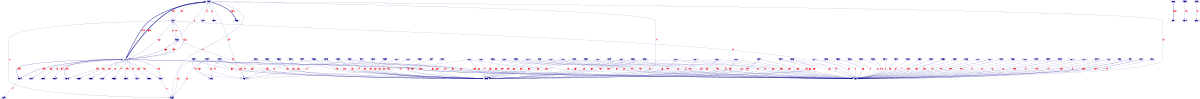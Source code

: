 // Ethernet Conversations circo engine
digraph {
	graph [nodesep=1 ranksep=3 size="8!"]
	"33.33.ff.00.00.01" [label=MAC1 color=darkblue fontcolor=darkblue]
	"8c.dc.d4.9a.d4.60" [label=MAC2 color=darkblue fontcolor=darkblue]
	"00.23.7d.00.15.c8" [label=MAC3 color=darkblue fontcolor=darkblue]
	"68.b5.99.b1.75.94" [label=MAC4 color=darkblue fontcolor=darkblue]
	"00.50.56.a3.66.8e" [label=MAC5 color=darkblue fontcolor=darkblue]
	"80.c1.6e.7a.b1.30" [label=MAC6 color=darkblue fontcolor=darkblue]
	"01.14.c2.44.1e.cc" [label=MAC7 color=darkblue fontcolor=darkblue]
	"d8.9d.67.1c.5d.fc" [label=MAC8 color=darkblue fontcolor=darkblue]
	"e8.39.35.eb.59.02" [label=MAC9 color=darkblue fontcolor=darkblue]
	"d8.9d.67.1c.f1.3c" [label=MAC10 color=darkblue fontcolor=darkblue]
	"3c.4a.92.75.0c.5a" [label=MAC11 color=darkblue fontcolor=darkblue]
	"33.33.ff.25.30.41" [label=MAC12 color=darkblue fontcolor=darkblue]
	"00.1f.29.ed.3d.2c" [label=MAC13 color=darkblue fontcolor=darkblue]
	"dc.4a.3e.d7.ac.ac" [label=MAC14 color=darkblue fontcolor=darkblue]
	"33.33.ff.a7.b6.5c" [label=MAC15 color=darkblue fontcolor=darkblue]
	"2c.44.fd.7b.7c.a4" [label=MAC16 color=darkblue fontcolor=darkblue]
	"33.33.ff.25.30.38" [label=MAC17 color=darkblue fontcolor=darkblue]
	"33.33.ff.e0.ce.61" [label=MAC18 color=darkblue fontcolor=darkblue]
	"09.00.09.00.00.67" [label=MAC19 color=darkblue fontcolor=darkblue]
	"d8.9d.67.1c.5f.24" [label=MAC20 color=darkblue fontcolor=darkblue]
	"68.b5.99.6e.6f.3c" [label=MAC21 color=darkblue fontcolor=darkblue]
	"00.50.56.b1.13.e0" [label=MAC22 color=darkblue fontcolor=darkblue]
	"e4.11.5b.b7.06.f8" [label=MAC23 color=darkblue fontcolor=darkblue]
	"3c.d9.2b.0b.4c.20" [label=MAC24 color=darkblue fontcolor=darkblue]
	"00.0c.29.9b.63.56" [label=MAC25 color=darkblue fontcolor=darkblue]
	"00.0c.29.0b.a9.1b" [label=MAC26 color=darkblue fontcolor=darkblue]
	"00.50.56.a6.02.d2" [label=MAC27 color=darkblue fontcolor=darkblue]
	"3c.d9.2b.0c.43.66" [label=MAC28 color=darkblue fontcolor=darkblue]
	"33.33.ff.b9.5b.2c" [label=MAC29 color=darkblue fontcolor=darkblue]
	"33.33.ff.f3.05.e8" [label=MAC30 color=darkblue fontcolor=darkblue]
	"e4.11.5b.b7.07.00" [label=MAC31 color=darkblue fontcolor=darkblue]
	"28.92.4a.37.39.58" [label=MAC32 color=darkblue fontcolor=darkblue]
	"d8.9d.67.1c.7c.dc" [label=MAC33 color=darkblue fontcolor=darkblue]
	"38.ea.a7.aa.7f.fe" [label=MAC34 color=darkblue fontcolor=darkblue]
	"d4.85.64.5d.40.30" [label=MAC35 color=darkblue fontcolor=darkblue]
	"d8.9d.67.1c.9a.b0" [label=MAC36 color=darkblue fontcolor=darkblue]
	"3c.4a.92.74.de.ec" [label=MAC37 color=darkblue fontcolor=darkblue]
	"d4.85.64.5d.5d.40" [label=MAC38 color=darkblue fontcolor=darkblue]
	"d8.9d.67.1b.2b.f8" [label=MAC39 color=darkblue fontcolor=darkblue]
	"d4.85.64.5d.4d.f0" [label=MAC40 color=darkblue fontcolor=darkblue]
	"68.b5.99.6e.6f.44" [label=MAC41 color=darkblue fontcolor=darkblue]
	"c8.cb.b8.c8.b8.f8" [label=MAC42 color=darkblue fontcolor=darkblue]
	"00.50.56.a3.41.a3" [label=MAC43 color=darkblue fontcolor=darkblue]
	"33.33.00.01.00.03" [label=MAC44 color=darkblue fontcolor=darkblue]
	"d8.9d.67.1c.04.c0" [label=MAC45 color=darkblue fontcolor=darkblue]
	"30.8d.99.aa.9c.67" [label=MAC46 color=darkblue fontcolor=darkblue]
	"00.24.81.05.a8.6e" [label=MAC47 color=darkblue fontcolor=darkblue]
	"00.14.38.7f.04.84" [label=MAC48 color=darkblue fontcolor=darkblue]
	"00.e0.4c.68.04.2f" [label=MAC49 color=darkblue fontcolor=darkblue]
	"a0.b3.cc.1c.d4.60" [label=MAC50 color=darkblue fontcolor=darkblue]
	"e4.11.5b.a9.7e.94" [label=MAC51 color=darkblue fontcolor=darkblue]
	"33.33.ff.55.9f.20" [label=MAC52 color=darkblue fontcolor=darkblue]
	"00.50.56.b8.6c.c3" [label=MAC53 color=darkblue fontcolor=darkblue]
	"00.05.1e.03.c8.9c" [label=MAC54 color=darkblue fontcolor=darkblue]
	"00.23.47.3a.4a.80" [label=MAC55 color=darkblue fontcolor=darkblue]
	"00.50.56.a6.04.d8" [label=MAC56 color=darkblue fontcolor=darkblue]
	"33.33.00.00.00.0c" [label=MAC57 color=darkblue fontcolor=darkblue]
	"3c.d9.2b.0c.58.10" [label=MAC58 color=darkblue fontcolor=darkblue]
	"c8.cb.b8.cc.d2.2a" [label=MAC59 color=darkblue fontcolor=darkblue]
	"33.33.00.00.00.16" [label=MAC60 color=darkblue fontcolor=darkblue]
	"3c.d9.2b.09.8e.c6" [label=MAC61 color=darkblue fontcolor=darkblue]
	"33.33.00.00.00.01" [label=MAC62 color=darkblue fontcolor=darkblue]
	"d8.d3.85.f9.c8.f8" [label=MAC63 color=darkblue fontcolor=darkblue]
	"3c.d9.2b.0b.c1.02" [label=MAC64 color=darkblue fontcolor=darkblue]
	"33.33.ff.55.54.c3" [label=MAC65 color=darkblue fontcolor=darkblue]
	"00.23.7d.00.15.c9" [label=MAC66 color=darkblue fontcolor=darkblue]
	"3c.d9.2b.0b.c1.0a" [label=MAC67 color=darkblue fontcolor=darkblue]
	"3c.d9.2b.0b.4c.18" [label=MAC68 color=darkblue fontcolor=darkblue]
	"33.33.ff.42.aa.98" [label=MAC69 color=darkblue fontcolor=darkblue]
	"a0.1d.48.b9.5b.2c" [label=MAC70 color=darkblue fontcolor=darkblue]
	"00.18.fe.35.22.0d" [label=MAC71 color=darkblue fontcolor=darkblue]
	"3c.d9.2b.0b.dc.5a" [label=MAC72 color=darkblue fontcolor=darkblue]
	"00.19.bb.cb.24.74" [label=MAC73 color=darkblue fontcolor=darkblue]
	"00.50.56.b1.03.00" [label=MAC74 color=darkblue fontcolor=darkblue]
	"00.05.1e.03.c8.9a" [label=MAC75 color=darkblue fontcolor=darkblue]
	"3c.d9.2b.0c.43.6e" [label=MAC76 color=darkblue fontcolor=darkblue]
	"33.33.ff.9b.63.56" [label=MAC77 color=darkblue fontcolor=darkblue]
	"9c.97.26.25.30.38" [label=MAC78 color=darkblue fontcolor=darkblue]
	"d8.9d.67.1c.8d.84" [label=MAC79 color=darkblue fontcolor=darkblue]
	"40.a8.f0.23.77.f5" [label=MAC80 color=darkblue fontcolor=darkblue]
	"33.33.00.00.00.02" [label=MAC81 color=darkblue fontcolor=darkblue]
	"38.ea.a7.aa.80.6a" [label=MAC82 color=darkblue fontcolor=darkblue]
	"00.80.66.06.ab.29" [label=MAC83 color=darkblue fontcolor=darkblue]
	"94.57.a5.c4.5c.29" [label=MAC84 color=darkblue fontcolor=darkblue]
	"3c.d9.2b.09.8e.be" [label=MAC85 color=darkblue fontcolor=darkblue]
	"3c.4a.92.75.b5.ec" [label=MAC86 color=darkblue fontcolor=darkblue]
	"33.33.ff.49.23.b6" [label=MAC87 color=darkblue fontcolor=darkblue]
	"00.15.60.aa.fb.2e" [label=MAC88 color=darkblue fontcolor=darkblue]
	"08.00.27.cb.e1.64" [label=MAC89 color=darkblue fontcolor=darkblue]
	"00.17.08.5c.77.ad" [label=MAC90 color=darkblue fontcolor=darkblue]
	"00.50.56.bb.25.c2" [label=MAC91 color=darkblue fontcolor=darkblue]
	"ff.ff.ff.ff.ff.ff" [label=MAC92 color=darkblue fontcolor=darkblue]
	"00.50.56.b1.02.ff" [label=MAC93 color=darkblue fontcolor=darkblue]
	"d4.85.64.5d.80.d8" [label=MAC94 color=darkblue fontcolor=darkblue]
	"00.50.56.97.75.44" [label=MAC95 color=darkblue fontcolor=darkblue]
	"3c.d9.2b.0c.58.18" [label=MAC96 color=darkblue fontcolor=darkblue]
	"3c.d9.2b.0b.dc.62" [label=MAC97 color=darkblue fontcolor=darkblue]
	"33.33.00.01.00.02" [label=MAC98 color=darkblue fontcolor=darkblue]
	"33.33.00.00.00.fb" [label=MAC99 color=darkblue fontcolor=darkblue]
	"00.26.55.21.34.58" [label=MAC100 color=darkblue fontcolor=darkblue]
	"3c.d9.2b.0b.c0.c6" [label=MAC101 color=darkblue fontcolor=darkblue]
	"00.50.56.b1.13.e2" [label=MAC102 color=darkblue fontcolor=darkblue]
	"f0.1f.af.49.23.b6" [label=MAC103 color=darkblue fontcolor=darkblue]
	"80.c1.6e.7a.80.60" [label=MAC104 color=darkblue fontcolor=darkblue]
	"3c.d9.2b.0b.c0.ce" [label=MAC105 color=darkblue fontcolor=darkblue]
	"00.14.38.7f.04.84" -> "ff.ff.ff.ff.ff.ff" [label=384 color=darkblue fontcolor=red labeldistance=0 penwidth=1.0162429677255616]
	"9c.97.26.25.30.38" -> "33.33.ff.42.aa.98" [label=3096 color=darkblue fontcolor=red labeldistance=0 penwidth=1.1309589272873397]
	"f0.1f.af.49.23.b6" -> "9c.97.26.25.30.38" [label=24860 color=darkblue fontcolor=red labeldistance=0 penwidth=2.0515629626496343]
	"3c.d9.2b.0b.c1.0a" -> "33.33.00.01.00.02" [label=1463 color=darkblue fontcolor=red labeldistance=0 penwidth=1.0618840150585847]
	"9c.97.26.25.30.38" -> "33.33.ff.b9.5b.2c" [label=6364 color=darkblue fontcolor=red labeldistance=0 penwidth=1.2691933505350874]
	"00.50.56.b1.03.00" -> "ff.ff.ff.ff.ff.ff" [label=1152 color=darkblue fontcolor=red labeldistance=0 penwidth=1.0487289031766847]
	"d4.85.64.5d.5d.40" -> "ff.ff.ff.ff.ff.ff" [label=64 color=darkblue fontcolor=red labeldistance=0 penwidth=1.0027071612875935]
	"d8.9d.67.1c.7c.dc" -> "33.33.00.01.00.02" [label=3276 color=darkblue fontcolor=red labeldistance=0 penwidth=1.1385728184086967]
	"d8.9d.67.1b.2b.f8" -> "33.33.00.00.00.16" [label=564 color=darkblue fontcolor=red labeldistance=0 penwidth=1.0238568588469186]
	"00.0c.29.9b.63.56" -> "33.33.00.01.00.02" [label=312 color=darkblue fontcolor=red labeldistance=0 penwidth=1.0131974112770188]
	"3c.4a.92.75.b5.ec" -> "ff.ff.ff.ff.ff.ff" [label=320 color=darkblue fontcolor=red labeldistance=0 penwidth=1.013535806437968]
	"3c.4a.92.74.de.ec" -> "ff.ff.ff.ff.ff.ff" [label=18240 color=darkblue fontcolor=red labeldistance=0 penwidth=1.7715409669641724]
	"9c.97.26.25.30.38" -> "00.0c.29.9b.63.56" [label=4329 color=darkblue fontcolor=red labeldistance=0 penwidth=1.183114081468635]
	"00.23.47.3a.4a.80" -> "09.00.09.00.00.67" [label=2486 color=darkblue fontcolor=red labeldistance=0 penwidth=1.1051562962649635]
	"00.0c.29.9b.63.56" -> "a0.1d.48.b9.5b.2c" [label=180 color=darkblue fontcolor=red labeldistance=0 penwidth=1.007613891121357]
	"3c.d9.2b.0b.4c.18" -> "33.33.00.01.00.02" [label=3381 color=darkblue fontcolor=red labeldistance=0 penwidth=1.143014254896155]
	"08.00.27.cb.e1.64" -> "33.33.00.01.00.03" [label=540 color=darkblue fontcolor=red labeldistance=0 penwidth=1.0228416733640708]
	"3c.d9.2b.09.8e.be" -> "33.33.00.01.00.02" [label=3381 color=darkblue fontcolor=red labeldistance=0 penwidth=1.143014254896155]
	"d4.85.64.5d.4d.f0" -> "ff.ff.ff.ff.ff.ff" [label=128 color=darkblue fontcolor=red labeldistance=0 penwidth=1.0054143225751873]
	"a0.b3.cc.1c.d4.60" -> "ff.ff.ff.ff.ff.ff" [label=64 color=darkblue fontcolor=red labeldistance=0 penwidth=1.0027071612875935]
	"d8.9d.67.1b.2b.f8" -> "33.33.00.01.00.02" [label=3864 color=darkblue fontcolor=red labeldistance=0 penwidth=1.1634448627384628]
	"d8.9d.67.1c.f1.3c" -> "ff.ff.ff.ff.ff.ff" [label=2752 color=darkblue fontcolor=red labeldistance=0 penwidth=1.1164079353665242]
	"38.ea.a7.aa.7f.fe" -> "33.33.00.01.00.02" [label=1441 color=darkblue fontcolor=red labeldistance=0 penwidth=1.0609534283659743]
	"3c.4a.92.74.de.ec" -> "33.33.00.01.00.03" [label=364 color=darkblue fontcolor=red labeldistance=0 penwidth=1.0153969798231886]
	"00.19.bb.cb.24.74" -> "33.33.00.01.00.02" [label=3234 color=darkblue fontcolor=red labeldistance=0 penwidth=1.1367962438137136]
	"9c.97.26.25.30.38" -> "33.33.ff.25.30.41" [label=6364 color=darkblue fontcolor=red labeldistance=0 penwidth=1.2691933505350874]
	"30.8d.99.aa.9c.67" -> "ff.ff.ff.ff.ff.ff" [label=64 color=darkblue fontcolor=red labeldistance=0 penwidth=1.0027071612875935]
	"00.19.bb.cb.24.74" -> "33.33.ff.a7.b6.5c" [label=270 color=darkblue fontcolor=red labeldistance=0 penwidth=1.0114208366820354]
	"38.ea.a7.aa.80.6a" -> "33.33.00.01.00.02" [label=1441 color=darkblue fontcolor=red labeldistance=0 penwidth=1.0609534283659743]
	"d8.9d.67.1c.f1.3c" -> "33.33.00.01.00.02" [label=3234 color=darkblue fontcolor=red labeldistance=0 penwidth=1.1367962438137136]
	"68.b5.99.6e.6f.3c" -> "33.33.00.01.00.02" [label=3381 color=darkblue fontcolor=red labeldistance=0 penwidth=1.143014254896155]
	"9c.97.26.25.30.38" -> "33.33.ff.55.9f.20" [label=3182 color=darkblue fontcolor=red labeldistance=0 penwidth=1.1345966752675436]
	"8c.dc.d4.9a.d4.60" -> "ff.ff.ff.ff.ff.ff" [label=15840 color=darkblue fontcolor=red labeldistance=0 penwidth=1.6700224186794128]
	"00.e0.4c.68.04.2f" -> "33.33.00.00.00.fb" [label=137 color=darkblue fontcolor=red labeldistance=0 penwidth=1.005795017131255]
	"40.a8.f0.23.77.f5" -> "ff.ff.ff.ff.ff.ff" [label=192 color=darkblue fontcolor=red labeldistance=0 penwidth=1.0081214838627808]
	"d8.9d.67.1b.2b.f8" -> "33.33.00.01.00.03" [label=198 color=darkblue fontcolor=red labeldistance=0 penwidth=1.0083752802334927]
	"d4.85.64.5d.80.d8" -> "ff.ff.ff.ff.ff.ff" [label=128 color=darkblue fontcolor=red labeldistance=0 penwidth=1.0054143225751873]
	"d8.9d.67.1c.5f.24" -> "33.33.00.01.00.02" [label=3255 color=darkblue fontcolor=red labeldistance=0 penwidth=1.1376845311112052]
	"3c.d9.2b.0b.c1.02" -> "33.33.00.01.00.02" [label=3381 color=darkblue fontcolor=red labeldistance=0 penwidth=1.143014254896155]
	"9c.97.26.25.30.38" -> "33.33.ff.49.23.b6" [label=6364 color=darkblue fontcolor=red labeldistance=0 penwidth=1.2691933505350874]
	"2c.44.fd.7b.7c.a4" -> "ff.ff.ff.ff.ff.ff" [label=128 color=darkblue fontcolor=red labeldistance=0 penwidth=1.0054143225751873]
	"00.50.56.a3.41.a3" -> "ff.ff.ff.ff.ff.ff" [label=3776 color=darkblue fontcolor=red labeldistance=0 penwidth=1.1597225159680216]
	"d8.9d.67.1b.2b.f8" -> "ff.ff.ff.ff.ff.ff" [label=256 color=darkblue fontcolor=red labeldistance=0 penwidth=1.0108286451503743]
	"d4.85.64.5d.40.30" -> "ff.ff.ff.ff.ff.ff" [label=9856 color=darkblue fontcolor=red labeldistance=0 penwidth=1.4169028382894124]
	"80.c1.6e.7a.80.60" -> "ff.ff.ff.ff.ff.ff" [label=704 color=darkblue fontcolor=red labeldistance=0 penwidth=1.0297787741635294]
	"80.c1.6e.7a.b1.30" -> "ff.ff.ff.ff.ff.ff" [label=192 color=darkblue fontcolor=red labeldistance=0 penwidth=1.0081214838627808]
	"9c.97.26.25.30.38" -> "a0.1d.48.b9.5b.2c" [label=3822 color=darkblue fontcolor=red labeldistance=0 penwidth=1.1616682881434794]
	"9c.97.26.25.30.38" -> "08.00.27.cb.e1.64" [label=165487 color=darkblue fontcolor=red labeldistance=0 penwidth=8.0]
	"08.00.27.cb.e1.64" -> "a0.1d.48.b9.5b.2c" [label=1380 color=darkblue fontcolor=red labeldistance=0 penwidth=1.0583731652637367]
	"d8.d3.85.f9.c8.f8" -> "ff.ff.ff.ff.ff.ff" [label=640 color=darkblue fontcolor=red labeldistance=0 penwidth=1.0270716128759358]
	"9c.97.26.25.30.38" -> "ff.ff.ff.ff.ff.ff" [label=48600 color=darkblue fontcolor=red labeldistance=0 penwidth=3.0557506027663806]
	"3c.4a.92.75.b5.ec" -> "33.33.00.01.00.02" [label=3381 color=darkblue fontcolor=red labeldistance=0 penwidth=1.143014254896155]
	"3c.d9.2b.0b.4c.18" -> "ff.ff.ff.ff.ff.ff" [label=2624 color=darkblue fontcolor=red labeldistance=0 penwidth=1.1109936127913371]
	"3c.d9.2b.0c.58.10" -> "ff.ff.ff.ff.ff.ff" [label=192 color=darkblue fontcolor=red labeldistance=0 penwidth=1.0081214838627808]
	"68.b5.99.6e.6f.44" -> "33.33.00.01.00.02" [label=1463 color=darkblue fontcolor=red labeldistance=0 penwidth=1.0618840150585847]
	"a0.1d.48.b9.5b.2c" -> "9c.97.26.25.30.38" [label=16468 color=darkblue fontcolor=red labeldistance=0 penwidth=1.6965864388139251]
	"dc.4a.3e.d7.ac.ac" -> "9c.97.26.25.30.38" [label=10764 color=darkblue fontcolor=red labeldistance=0 penwidth=1.4553106890571466]
	"3c.d9.2b.0c.58.10" -> "33.33.00.01.00.02" [label=3381 color=darkblue fontcolor=red labeldistance=0 penwidth=1.143014254896155]
	"94.57.a5.c4.5c.29" -> "ff.ff.ff.ff.ff.ff" [label=64 color=darkblue fontcolor=red labeldistance=0 penwidth=1.0027071612875935]
	"00.05.1e.03.c8.9a" -> "ff.ff.ff.ff.ff.ff" [label=10176 color=darkblue fontcolor=red labeldistance=0 penwidth=1.4304386447273805]
	"9c.97.26.25.30.38" -> "33.33.ff.9b.63.56" [label=6450 color=darkblue fontcolor=red labeldistance=0 penwidth=1.2728310985152913]
	"d8.9d.67.1c.5f.24" -> "ff.ff.ff.ff.ff.ff" [label=64 color=darkblue fontcolor=red labeldistance=0 penwidth=1.0027071612875935]
	"e4.11.5b.b7.06.f8" -> "33.33.00.01.00.03" [label=180 color=darkblue fontcolor=red labeldistance=0 penwidth=1.007613891121357]
	"00.17.08.5c.77.ad" -> "ff.ff.ff.ff.ff.ff" [label=128 color=darkblue fontcolor=red labeldistance=0 penwidth=1.0054143225751873]
	"08.00.27.cb.e1.64" -> "33.33.ff.00.00.01" [label=344 color=darkblue fontcolor=red labeldistance=0 penwidth=1.0145509919208155]
	"00.50.56.b1.02.ff" -> "ff.ff.ff.ff.ff.ff" [label=2048 color=darkblue fontcolor=red labeldistance=0 penwidth=1.0866291612029948]
	"a0.1d.48.b9.5b.2c" -> "ff.ff.ff.ff.ff.ff" [label=240 color=darkblue fontcolor=red labeldistance=0 penwidth=1.010151854828476]
	"00.50.56.b1.02.ff" -> "33.33.00.01.00.02" [label=3507 color=darkblue fontcolor=red labeldistance=0 penwidth=1.148343978681105]
	"00.0c.29.0b.a9.1b" -> "ff.ff.ff.ff.ff.ff" [label=3328 color=darkblue fontcolor=red labeldistance=0 penwidth=1.1407723869548665]
	"00.50.56.b1.13.e2" -> "33.33.00.01.00.02" [label=3507 color=darkblue fontcolor=red labeldistance=0 penwidth=1.148343978681105]
	"00.50.56.bb.25.c2" -> "33.33.00.00.00.16" [label=376 color=darkblue fontcolor=red labeldistance=0 penwidth=1.0159045725646123]
	"a0.1d.48.b9.5b.2c" -> "00.0c.29.9b.63.56" [label=60 color=darkblue fontcolor=red labeldistance=0 penwidth=1.002537963707119]
	"00.50.56.97.75.44" -> "ff.ff.ff.ff.ff.ff" [label=16960 color=darkblue fontcolor=red labeldistance=0 penwidth=1.7173977412123007]
	"00.18.fe.35.22.0d" -> "ff.ff.ff.ff.ff.ff" [label=1792 color=darkblue fontcolor=red labeldistance=0 penwidth=1.0758005160526205]
	"9c.97.26.25.30.38" -> "f0.1f.af.49.23.b6" [label=3426 color=darkblue fontcolor=red labeldistance=0 penwidth=1.1449177276764941]
	"08.00.27.cb.e1.64" -> "ff.ff.ff.ff.ff.ff" [label=480 color=darkblue fontcolor=red labeldistance=0 penwidth=1.0203037096569518]
	"68.b5.99.b1.75.94" -> "ff.ff.ff.ff.ff.ff" [label=25024 color=darkblue fontcolor=red labeldistance=0 penwidth=2.0585000634490926]
	"40.a8.f0.23.77.f5" -> "33.33.00.01.00.02" [label=3381 color=darkblue fontcolor=red labeldistance=0 penwidth=1.143014254896155]
	"3c.d9.2b.09.8e.be" -> "ff.ff.ff.ff.ff.ff" [label=192 color=darkblue fontcolor=red labeldistance=0 penwidth=1.0081214838627808]
	"00.23.7d.00.15.c8" -> "ff.ff.ff.ff.ff.ff" [label=64 color=darkblue fontcolor=red labeldistance=0 penwidth=1.0027071612875935]
	"00.50.56.b1.13.e2" -> "ff.ff.ff.ff.ff.ff" [label=1984 color=darkblue fontcolor=red labeldistance=0 penwidth=1.0839219999154013]
	"00.80.66.06.ab.29" -> "33.33.00.00.00.02" [label=132 color=darkblue fontcolor=red labeldistance=0 penwidth=1.0055835201556618]
	"08.00.27.cb.e1.64" -> "33.33.00.00.00.0c" [label=108373 color=darkblue fontcolor=red labeldistance=0 penwidth=5.584112347193435]
	"3c.d9.2b.0b.dc.62" -> "33.33.00.01.00.02" [label=1463 color=darkblue fontcolor=red labeldistance=0 penwidth=1.0618840150585847]
	"00.50.56.a6.02.d2" -> "ff.ff.ff.ff.ff.ff" [label=5056 color=darkblue fontcolor=red labeldistance=0 penwidth=1.2138657417198935]
	"9c.97.26.25.30.38" -> "00.e0.4c.68.04.2f" [label=25495 color=darkblue fontcolor=red labeldistance=0 penwidth=2.0784230785499767]
	"40.a8.f0.23.77.f5" -> "33.33.00.01.00.03" [label=180 color=darkblue fontcolor=red labeldistance=0 penwidth=1.007613891121357]
	"d8.9d.67.1c.9a.b0" -> "33.33.00.01.00.02" [label=3381 color=darkblue fontcolor=red labeldistance=0 penwidth=1.143014254896155]
	"3c.d9.2b.0b.4c.20" -> "33.33.00.01.00.02" [label=1463 color=darkblue fontcolor=red labeldistance=0 penwidth=1.0618840150585847]
	"e4.11.5b.b7.06.f8" -> "ff.ff.ff.ff.ff.ff" [label=896 color=darkblue fontcolor=red labeldistance=0 penwidth=1.0379002580263101]
	"d8.9d.67.1c.7c.dc" -> "33.33.00.01.00.03" [label=180 color=darkblue fontcolor=red labeldistance=0 penwidth=1.007613891121357]
	"3c.d9.2b.0b.c0.ce" -> "33.33.00.01.00.02" [label=1463 color=darkblue fontcolor=red labeldistance=0 penwidth=1.0618840150585847]
	"d8.9d.67.1c.9a.b0" -> "ff.ff.ff.ff.ff.ff" [label=384 color=darkblue fontcolor=red labeldistance=0 penwidth=1.0162429677255616]
	"a0.1d.48.b9.5b.2c" -> "33.33.00.00.00.16" [label=780 color=darkblue fontcolor=red labeldistance=0 penwidth=1.0329935281925469]
	"dc.4a.3e.d7.ac.ac" -> "33.33.00.00.00.16" [label=780 color=darkblue fontcolor=red labeldistance=0 penwidth=1.0329935281925469]
	"08.00.27.cb.e1.64" -> "9c.97.26.25.30.38" [label=101400 color=darkblue fontcolor=red labeldistance=0 penwidth=5.28915866503109]
	"00.50.56.a6.02.d2" -> "33.33.00.01.00.02" [label=3318 color=darkblue fontcolor=red labeldistance=0 penwidth=1.14034939300368]
	"08.00.27.cb.e1.64" -> "33.33.00.00.00.16" [label=810 color=darkblue fontcolor=red labeldistance=0 penwidth=1.0342625100461063]
	"00.50.56.bb.25.c2" -> "33.33.00.01.00.03" [label=546 color=darkblue fontcolor=red labeldistance=0 penwidth=1.0230954697347827]
	"00.1f.29.ed.3d.2c" -> "ff.ff.ff.ff.ff.ff" [label=64 color=darkblue fontcolor=red labeldistance=0 penwidth=1.0027071612875935]
	"d8.9d.67.1c.5d.fc" -> "33.33.00.01.00.02" [label=3381 color=darkblue fontcolor=red labeldistance=0 penwidth=1.143014254896155]
	"00.50.56.b8.6c.c3" -> "ff.ff.ff.ff.ff.ff" [label=17856 color=darkblue fontcolor=red labeldistance=0 penwidth=1.7552979992386109]
	"d8.9d.67.1c.7c.dc" -> "ff.ff.ff.ff.ff.ff" [label=1280 color=darkblue fontcolor=red labeldistance=0 penwidth=1.0541432257518717]
	"3c.d9.2b.0b.dc.5a" -> "ff.ff.ff.ff.ff.ff" [label=16000 color=darkblue fontcolor=red labeldistance=0 penwidth=1.6767903218983968]
	"3c.d9.2b.0b.c1.02" -> "ff.ff.ff.ff.ff.ff" [label=1600 color=darkblue fontcolor=red labeldistance=0 penwidth=1.0676790321898397]
	"9c.97.26.25.30.38" -> "dc.4a.3e.d7.ac.ac" [label=4810 color=darkblue fontcolor=red labeldistance=0 penwidth=1.2034600905207056]
	"00.15.60.aa.fb.2e" -> "ff.ff.ff.ff.ff.ff" [label=128 color=darkblue fontcolor=red labeldistance=0 penwidth=1.0054143225751873]
	"e8.39.35.eb.59.02" -> "33.33.00.01.00.02" [label=1330 color=darkblue fontcolor=red labeldistance=0 penwidth=1.0562581955078043]
	"c8.cb.b8.cc.d2.2a" -> "33.33.00.01.00.02" [label=1463 color=darkblue fontcolor=red labeldistance=0 penwidth=1.0618840150585847]
	"3c.d9.2b.09.8e.c6" -> "33.33.00.01.00.02" [label=1330 color=darkblue fontcolor=red labeldistance=0 penwidth=1.0562581955078043]
	"3c.4a.92.75.0c.5a" -> "ff.ff.ff.ff.ff.ff" [label=9664 color=darkblue fontcolor=red labeldistance=0 penwidth=1.4087813544266317]
	"3c.d9.2b.0c.58.18" -> "33.33.00.01.00.02" [label=1596 color=darkblue fontcolor=red labeldistance=0 penwidth=1.067509834609365]
	"e4.11.5b.b7.07.00" -> "33.33.00.01.00.02" [label=1463 color=darkblue fontcolor=red labeldistance=0 penwidth=1.0618840150585847]
	"00.e0.4c.68.04.2f" -> "9c.97.26.25.30.38" [label=24337 color=darkblue fontcolor=red labeldistance=0 penwidth=2.0294403790025806]
	"00.50.56.a3.66.8e" -> "ff.ff.ff.ff.ff.ff" [label=21504 color=darkblue fontcolor=red labeldistance=0 penwidth=1.9096061926314454]
	"3c.d9.2b.0c.43.66" -> "33.33.00.01.00.02" [label=3381 color=darkblue fontcolor=red labeldistance=0 penwidth=1.143014254896155]
	"00.23.7d.00.15.c9" -> "01.14.c2.44.1e.cc" [label=43680 color=darkblue fontcolor=red labeldistance=0 penwidth=2.8476375787826234]
	"00.0c.29.0b.a9.1b" -> "33.33.00.01.00.02" [label=4200 color=darkblue fontcolor=red labeldistance=0 penwidth=1.1776574594983291]
	"d8.9d.67.1c.5d.fc" -> "ff.ff.ff.ff.ff.ff" [label=192 color=darkblue fontcolor=red labeldistance=0 penwidth=1.0081214838627808]
	"00.05.1e.03.c8.9c" -> "ff.ff.ff.ff.ff.ff" [label=3456 color=darkblue fontcolor=red labeldistance=0 penwidth=1.1461867095300537]
	"3c.d9.2b.0c.43.66" -> "ff.ff.ff.ff.ff.ff" [label=2688 color=darkblue fontcolor=red labeldistance=0 penwidth=1.1137007740789306]
	"08.00.27.cb.e1.64" -> "33.33.00.01.00.02" [label=240 color=darkblue fontcolor=red labeldistance=0 penwidth=1.010151854828476]
	"d8.9d.67.1c.04.c0" -> "ff.ff.ff.ff.ff.ff" [label=448 color=darkblue fontcolor=red labeldistance=0 penwidth=1.018950129013155]
	"68.b5.99.6e.6f.3c" -> "ff.ff.ff.ff.ff.ff" [label=4928 color=darkblue fontcolor=red labeldistance=0 penwidth=1.2084514191447062]
	"3c.d9.2b.0b.c0.c6" -> "ff.ff.ff.ff.ff.ff" [label=8192 color=darkblue fontcolor=red labeldistance=0 penwidth=1.3465166448119792]
	"00.50.56.bb.25.c2" -> "33.33.00.01.00.02" [label=3875 color=darkblue fontcolor=red labeldistance=0 penwidth=1.163910156084768]
	"9c.97.26.25.30.38" -> "33.33.ff.f3.05.e8" [label=3182 color=darkblue fontcolor=red labeldistance=0 penwidth=1.1345966752675436]
	"00.50.56.bb.25.c2" -> "ff.ff.ff.ff.ff.ff" [label=1344 color=darkblue fontcolor=red labeldistance=0 penwidth=1.0568503870394654]
	"00.0c.29.9b.63.56" -> "9c.97.26.25.30.38" [label=16510 color=darkblue fontcolor=red labeldistance=0 penwidth=1.6983630134089083]
	"00.0c.29.9b.63.56" -> "08.00.27.cb.e1.64" [label=60 color=darkblue fontcolor=red labeldistance=0 penwidth=1.002537963707119]
	"28.92.4a.37.39.58" -> "33.33.00.01.00.02" [label=1463 color=darkblue fontcolor=red labeldistance=0 penwidth=1.0618840150585847]
	"9c.97.26.25.30.38" -> "33.33.ff.e0.ce.61" [label=3182 color=darkblue fontcolor=red labeldistance=0 penwidth=1.1345966752675436]
	"00.50.56.b1.03.00" -> "33.33.00.01.00.02" [label=3507 color=darkblue fontcolor=red labeldistance=0 penwidth=1.148343978681105]
	"d8.9d.67.1c.8d.84" -> "ff.ff.ff.ff.ff.ff" [label=256 color=darkblue fontcolor=red labeldistance=0 penwidth=1.0108286451503743]
	"e4.11.5b.a9.7e.94" -> "ff.ff.ff.ff.ff.ff" [label=11520 color=darkblue fontcolor=red labeldistance=0 penwidth=1.4872890317668457]
	"d8.9d.67.1c.8d.84" -> "33.33.00.01.00.02" [label=3381 color=darkblue fontcolor=red labeldistance=0 penwidth=1.143014254896155]
	"a0.1d.48.b9.5b.2c" -> "08.00.27.cb.e1.64" [label=1320 color=darkblue fontcolor=red labeldistance=0 penwidth=1.0558352015566177]
	"9c.97.26.25.30.38" -> "33.33.ff.55.54.c3" [label=7740 color=darkblue fontcolor=red labeldistance=0 penwidth=1.3273973182183494]
	"00.50.56.b1.13.e0" -> "ff.ff.ff.ff.ff.ff" [label=2112 color=darkblue fontcolor=red labeldistance=0 penwidth=1.0893363224905883]
	"00.50.56.a6.04.d8" -> "33.33.00.01.00.02" [label=4080 color=darkblue fontcolor=red labeldistance=0 penwidth=1.172581532084091]
	"2c.44.fd.7b.7c.a4" -> "33.33.00.01.00.02" [label=3381 color=darkblue fontcolor=red labeldistance=0 penwidth=1.143014254896155]
	"00.24.81.05.a8.6e" -> "ff.ff.ff.ff.ff.ff" [label=256 color=darkblue fontcolor=red labeldistance=0 penwidth=1.0108286451503743]
	"c8.cb.b8.c8.b8.f8" -> "33.33.00.01.00.02" [label=1330 color=darkblue fontcolor=red labeldistance=0 penwidth=1.0562581955078043]
	"00.26.55.21.34.58" -> "ff.ff.ff.ff.ff.ff" [label=64 color=darkblue fontcolor=red labeldistance=0 penwidth=1.0027071612875935]
	"e4.11.5b.b7.06.f8" -> "33.33.00.01.00.02" [label=3297 color=darkblue fontcolor=red labeldistance=0 penwidth=1.1394611057061885]
	"08.00.27.cb.e1.64" -> "33.33.ff.25.30.38" [label=86 color=darkblue fontcolor=red labeldistance=0 penwidth=1.0036377479802039]
	"00.50.56.b1.13.e0" -> "33.33.00.01.00.02" [label=3507 color=darkblue fontcolor=red labeldistance=0 penwidth=1.148343978681105]
	"3c.d9.2b.0c.43.6e" -> "33.33.00.01.00.02" [label=1330 color=darkblue fontcolor=red labeldistance=0 penwidth=1.0562581955078043]
	"00.50.56.bb.25.c2" -> "33.33.ff.a7.b6.5c" [label=1350 color=darkblue fontcolor=red labeldistance=0 penwidth=1.0571041834101773]
	"9c.97.26.25.30.38" -> "33.33.00.00.00.01" [label=762 color=darkblue fontcolor=red labeldistance=0 penwidth=1.0322321390804112]
	"d8.9d.67.1c.04.c0" -> "33.33.00.01.00.02" [label=3381 color=darkblue fontcolor=red labeldistance=0 penwidth=1.143014254896155]
	"00.50.56.a6.04.d8" -> "ff.ff.ff.ff.ff.ff" [label=768 color=darkblue fontcolor=red labeldistance=0 penwidth=1.032485935451123]
	"3c.4a.92.74.de.ec" -> "33.33.00.01.00.02" [label=3381 color=darkblue fontcolor=red labeldistance=0 penwidth=1.143014254896155]
}
